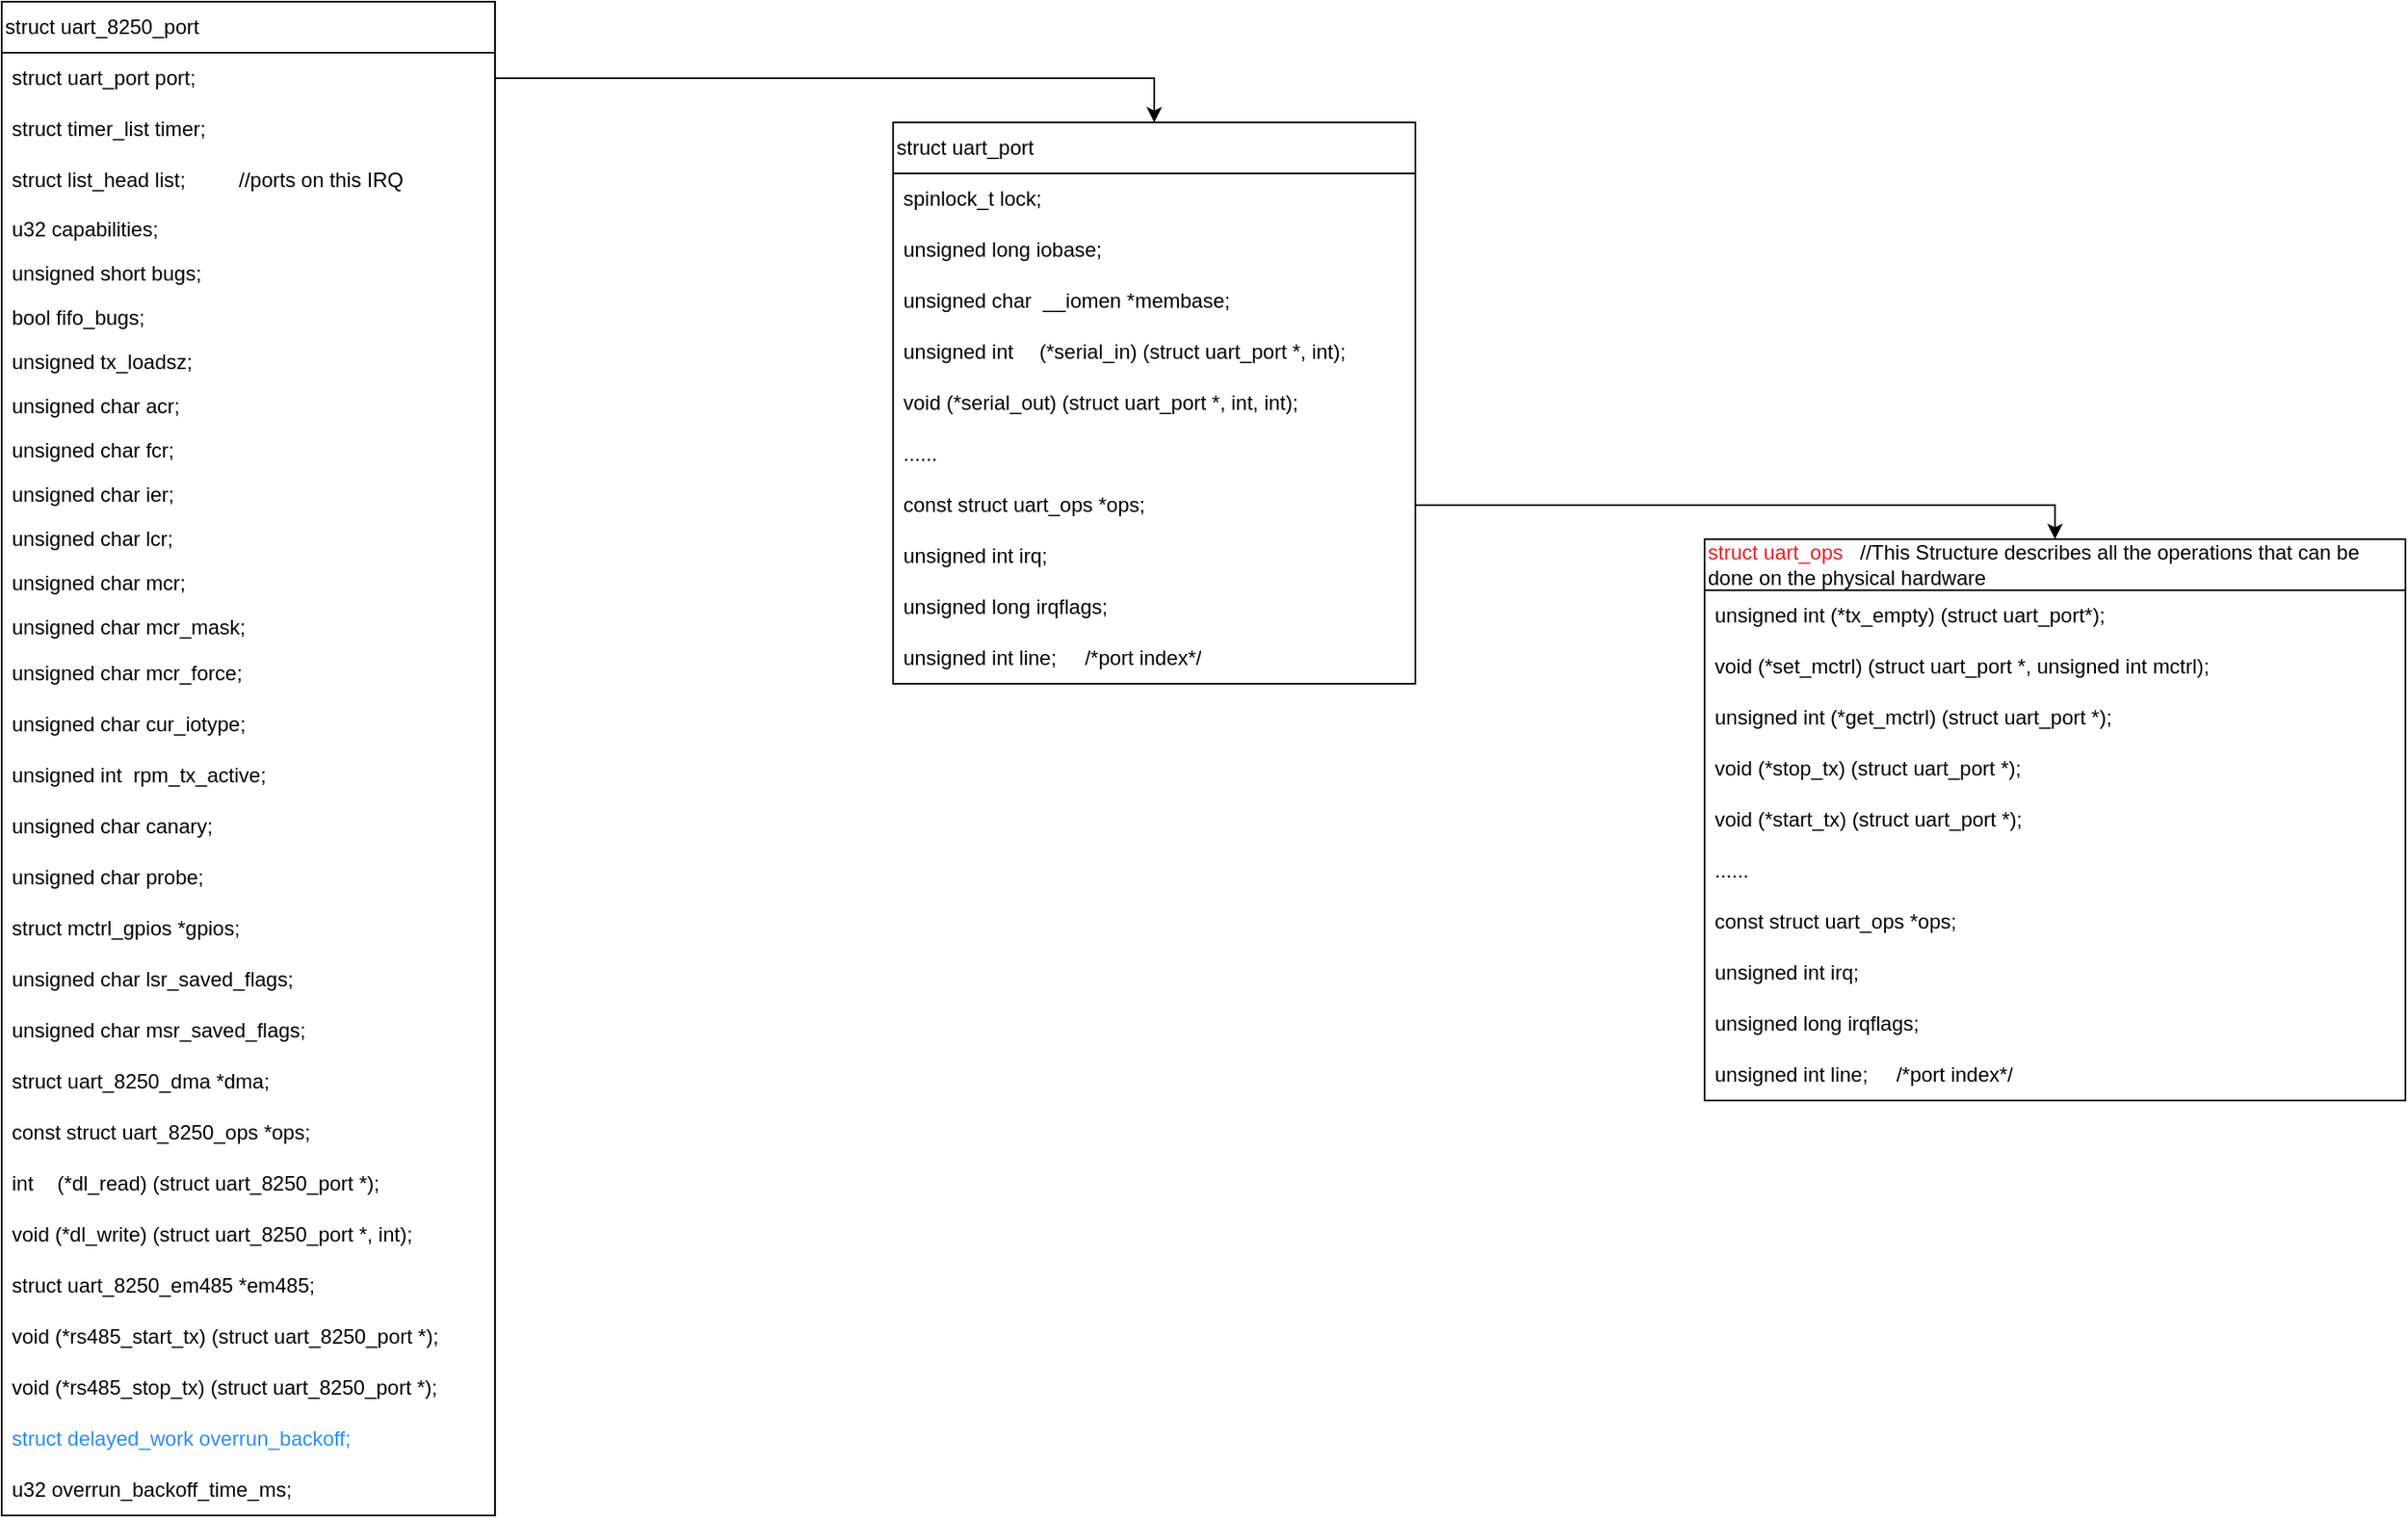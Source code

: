 <mxfile version="22.0.8" type="github">
  <diagram name="第 1 页" id="2r5dknUTrqkaAnIuduQz">
    <mxGraphModel dx="1050" dy="565" grid="0" gridSize="10" guides="1" tooltips="1" connect="1" arrows="1" fold="1" page="0" pageScale="1" pageWidth="827" pageHeight="1169" math="0" shadow="0">
      <root>
        <mxCell id="0" />
        <mxCell id="1" parent="0" />
        <mxCell id="dCYo8yhALJQxt7b84yej-1" value="struct uart_8250_port" style="swimlane;fontStyle=0;childLayout=stackLayout;horizontal=1;startSize=30;horizontalStack=0;resizeParent=1;resizeParentMax=0;resizeLast=0;collapsible=1;marginBottom=0;whiteSpace=wrap;html=1;align=left;" vertex="1" parent="1">
          <mxGeometry x="130" y="150" width="290" height="890" as="geometry" />
        </mxCell>
        <mxCell id="dCYo8yhALJQxt7b84yej-2" value="struct uart_port port;" style="text;strokeColor=none;fillColor=none;align=left;verticalAlign=middle;spacingLeft=4;spacingRight=4;overflow=hidden;points=[[0,0.5],[1,0.5]];portConstraint=eastwest;rotatable=0;whiteSpace=wrap;html=1;" vertex="1" parent="dCYo8yhALJQxt7b84yej-1">
          <mxGeometry y="30" width="290" height="30" as="geometry" />
        </mxCell>
        <mxCell id="dCYo8yhALJQxt7b84yej-3" value="struct timer_list timer;" style="text;strokeColor=none;fillColor=none;align=left;verticalAlign=middle;spacingLeft=4;spacingRight=4;overflow=hidden;points=[[0,0.5],[1,0.5]];portConstraint=eastwest;rotatable=0;whiteSpace=wrap;html=1;" vertex="1" parent="dCYo8yhALJQxt7b84yej-1">
          <mxGeometry y="60" width="290" height="30" as="geometry" />
        </mxCell>
        <mxCell id="dCYo8yhALJQxt7b84yej-4" value="struct list_head list;&lt;span style=&quot;white-space: pre;&quot;&gt;&#x9;&lt;/span&gt;&lt;span style=&quot;white-space: pre;&quot;&gt;&#x9;&lt;/span&gt;//ports on this IRQ" style="text;strokeColor=none;fillColor=none;align=left;verticalAlign=middle;spacingLeft=4;spacingRight=4;overflow=hidden;points=[[0,0.5],[1,0.5]];portConstraint=eastwest;rotatable=0;whiteSpace=wrap;html=1;" vertex="1" parent="dCYo8yhALJQxt7b84yej-1">
          <mxGeometry y="90" width="290" height="30" as="geometry" />
        </mxCell>
        <mxCell id="dCYo8yhALJQxt7b84yej-11" value="u32 capabilities;" style="text;strokeColor=none;fillColor=none;align=left;verticalAlign=top;spacingLeft=4;spacingRight=4;overflow=hidden;rotatable=0;points=[[0,0.5],[1,0.5]];portConstraint=eastwest;whiteSpace=wrap;html=1;" vertex="1" parent="dCYo8yhALJQxt7b84yej-1">
          <mxGeometry y="120" width="290" height="26" as="geometry" />
        </mxCell>
        <mxCell id="dCYo8yhALJQxt7b84yej-12" value="unsigned short bugs;" style="text;strokeColor=none;fillColor=none;align=left;verticalAlign=top;spacingLeft=4;spacingRight=4;overflow=hidden;rotatable=0;points=[[0,0.5],[1,0.5]];portConstraint=eastwest;whiteSpace=wrap;html=1;" vertex="1" parent="dCYo8yhALJQxt7b84yej-1">
          <mxGeometry y="146" width="290" height="26" as="geometry" />
        </mxCell>
        <mxCell id="dCYo8yhALJQxt7b84yej-13" value="bool fifo_bugs;" style="text;strokeColor=none;fillColor=none;align=left;verticalAlign=top;spacingLeft=4;spacingRight=4;overflow=hidden;rotatable=0;points=[[0,0.5],[1,0.5]];portConstraint=eastwest;whiteSpace=wrap;html=1;" vertex="1" parent="dCYo8yhALJQxt7b84yej-1">
          <mxGeometry y="172" width="290" height="26" as="geometry" />
        </mxCell>
        <mxCell id="dCYo8yhALJQxt7b84yej-14" value="unsigned tx_loadsz;" style="text;strokeColor=none;fillColor=none;align=left;verticalAlign=top;spacingLeft=4;spacingRight=4;overflow=hidden;rotatable=0;points=[[0,0.5],[1,0.5]];portConstraint=eastwest;whiteSpace=wrap;html=1;" vertex="1" parent="dCYo8yhALJQxt7b84yej-1">
          <mxGeometry y="198" width="290" height="26" as="geometry" />
        </mxCell>
        <mxCell id="dCYo8yhALJQxt7b84yej-15" value="unsigned char acr;" style="text;strokeColor=none;fillColor=none;align=left;verticalAlign=top;spacingLeft=4;spacingRight=4;overflow=hidden;rotatable=0;points=[[0,0.5],[1,0.5]];portConstraint=eastwest;whiteSpace=wrap;html=1;" vertex="1" parent="dCYo8yhALJQxt7b84yej-1">
          <mxGeometry y="224" width="290" height="26" as="geometry" />
        </mxCell>
        <mxCell id="dCYo8yhALJQxt7b84yej-16" value="unsigned char fcr;" style="text;strokeColor=none;fillColor=none;align=left;verticalAlign=top;spacingLeft=4;spacingRight=4;overflow=hidden;rotatable=0;points=[[0,0.5],[1,0.5]];portConstraint=eastwest;whiteSpace=wrap;html=1;" vertex="1" parent="dCYo8yhALJQxt7b84yej-1">
          <mxGeometry y="250" width="290" height="26" as="geometry" />
        </mxCell>
        <mxCell id="dCYo8yhALJQxt7b84yej-17" value="unsigned char ier;" style="text;strokeColor=none;fillColor=none;align=left;verticalAlign=top;spacingLeft=4;spacingRight=4;overflow=hidden;rotatable=0;points=[[0,0.5],[1,0.5]];portConstraint=eastwest;whiteSpace=wrap;html=1;" vertex="1" parent="dCYo8yhALJQxt7b84yej-1">
          <mxGeometry y="276" width="290" height="26" as="geometry" />
        </mxCell>
        <mxCell id="dCYo8yhALJQxt7b84yej-18" value="unsigned char lcr;" style="text;strokeColor=none;fillColor=none;align=left;verticalAlign=top;spacingLeft=4;spacingRight=4;overflow=hidden;rotatable=0;points=[[0,0.5],[1,0.5]];portConstraint=eastwest;whiteSpace=wrap;html=1;" vertex="1" parent="dCYo8yhALJQxt7b84yej-1">
          <mxGeometry y="302" width="290" height="26" as="geometry" />
        </mxCell>
        <mxCell id="dCYo8yhALJQxt7b84yej-19" value="unsigned char mcr;" style="text;strokeColor=none;fillColor=none;align=left;verticalAlign=top;spacingLeft=4;spacingRight=4;overflow=hidden;rotatable=0;points=[[0,0.5],[1,0.5]];portConstraint=eastwest;whiteSpace=wrap;html=1;" vertex="1" parent="dCYo8yhALJQxt7b84yej-1">
          <mxGeometry y="328" width="290" height="26" as="geometry" />
        </mxCell>
        <mxCell id="dCYo8yhALJQxt7b84yej-20" value="unsigned char mcr_mask;" style="text;strokeColor=none;fillColor=none;align=left;verticalAlign=top;spacingLeft=4;spacingRight=4;overflow=hidden;rotatable=0;points=[[0,0.5],[1,0.5]];portConstraint=eastwest;whiteSpace=wrap;html=1;" vertex="1" parent="dCYo8yhALJQxt7b84yej-1">
          <mxGeometry y="354" width="290" height="26" as="geometry" />
        </mxCell>
        <mxCell id="dCYo8yhALJQxt7b84yej-21" value="unsigned char mcr_force;" style="text;strokeColor=none;fillColor=none;align=left;verticalAlign=middle;spacingLeft=4;spacingRight=4;overflow=hidden;points=[[0,0.5],[1,0.5]];portConstraint=eastwest;rotatable=0;whiteSpace=wrap;html=1;" vertex="1" parent="dCYo8yhALJQxt7b84yej-1">
          <mxGeometry y="380" width="290" height="30" as="geometry" />
        </mxCell>
        <mxCell id="dCYo8yhALJQxt7b84yej-22" value="unsigned char cur_iotype;" style="text;strokeColor=none;fillColor=none;align=left;verticalAlign=middle;spacingLeft=4;spacingRight=4;overflow=hidden;points=[[0,0.5],[1,0.5]];portConstraint=eastwest;rotatable=0;whiteSpace=wrap;html=1;" vertex="1" parent="dCYo8yhALJQxt7b84yej-1">
          <mxGeometry y="410" width="290" height="30" as="geometry" />
        </mxCell>
        <mxCell id="dCYo8yhALJQxt7b84yej-23" value="unsigned int&amp;nbsp; rpm_tx_active;" style="text;strokeColor=none;fillColor=none;align=left;verticalAlign=middle;spacingLeft=4;spacingRight=4;overflow=hidden;points=[[0,0.5],[1,0.5]];portConstraint=eastwest;rotatable=0;whiteSpace=wrap;html=1;" vertex="1" parent="dCYo8yhALJQxt7b84yej-1">
          <mxGeometry y="440" width="290" height="30" as="geometry" />
        </mxCell>
        <mxCell id="dCYo8yhALJQxt7b84yej-24" value="unsigned char canary;" style="text;strokeColor=none;fillColor=none;align=left;verticalAlign=middle;spacingLeft=4;spacingRight=4;overflow=hidden;points=[[0,0.5],[1,0.5]];portConstraint=eastwest;rotatable=0;whiteSpace=wrap;html=1;" vertex="1" parent="dCYo8yhALJQxt7b84yej-1">
          <mxGeometry y="470" width="290" height="30" as="geometry" />
        </mxCell>
        <mxCell id="dCYo8yhALJQxt7b84yej-25" value="unsigned char probe;" style="text;strokeColor=none;fillColor=none;align=left;verticalAlign=middle;spacingLeft=4;spacingRight=4;overflow=hidden;points=[[0,0.5],[1,0.5]];portConstraint=eastwest;rotatable=0;whiteSpace=wrap;html=1;" vertex="1" parent="dCYo8yhALJQxt7b84yej-1">
          <mxGeometry y="500" width="290" height="30" as="geometry" />
        </mxCell>
        <mxCell id="dCYo8yhALJQxt7b84yej-26" value="struct mctrl_gpios *gpios;" style="text;strokeColor=none;fillColor=none;align=left;verticalAlign=middle;spacingLeft=4;spacingRight=4;overflow=hidden;points=[[0,0.5],[1,0.5]];portConstraint=eastwest;rotatable=0;whiteSpace=wrap;html=1;" vertex="1" parent="dCYo8yhALJQxt7b84yej-1">
          <mxGeometry y="530" width="290" height="30" as="geometry" />
        </mxCell>
        <mxCell id="dCYo8yhALJQxt7b84yej-27" value="unsigned char lsr_saved_flags;" style="text;strokeColor=none;fillColor=none;align=left;verticalAlign=middle;spacingLeft=4;spacingRight=4;overflow=hidden;points=[[0,0.5],[1,0.5]];portConstraint=eastwest;rotatable=0;whiteSpace=wrap;html=1;" vertex="1" parent="dCYo8yhALJQxt7b84yej-1">
          <mxGeometry y="560" width="290" height="30" as="geometry" />
        </mxCell>
        <mxCell id="dCYo8yhALJQxt7b84yej-28" value="unsigned char msr_saved_flags;" style="text;strokeColor=none;fillColor=none;align=left;verticalAlign=middle;spacingLeft=4;spacingRight=4;overflow=hidden;points=[[0,0.5],[1,0.5]];portConstraint=eastwest;rotatable=0;whiteSpace=wrap;html=1;" vertex="1" parent="dCYo8yhALJQxt7b84yej-1">
          <mxGeometry y="590" width="290" height="30" as="geometry" />
        </mxCell>
        <mxCell id="dCYo8yhALJQxt7b84yej-29" value="struct uart_8250_dma *dma;" style="text;strokeColor=none;fillColor=none;align=left;verticalAlign=middle;spacingLeft=4;spacingRight=4;overflow=hidden;points=[[0,0.5],[1,0.5]];portConstraint=eastwest;rotatable=0;whiteSpace=wrap;html=1;" vertex="1" parent="dCYo8yhALJQxt7b84yej-1">
          <mxGeometry y="620" width="290" height="30" as="geometry" />
        </mxCell>
        <mxCell id="dCYo8yhALJQxt7b84yej-30" value="const struct uart_8250_ops *ops;" style="text;strokeColor=none;fillColor=none;align=left;verticalAlign=middle;spacingLeft=4;spacingRight=4;overflow=hidden;points=[[0,0.5],[1,0.5]];portConstraint=eastwest;rotatable=0;whiteSpace=wrap;html=1;" vertex="1" parent="dCYo8yhALJQxt7b84yej-1">
          <mxGeometry y="650" width="290" height="30" as="geometry" />
        </mxCell>
        <mxCell id="dCYo8yhALJQxt7b84yej-31" value="int&lt;span style=&quot;white-space: pre;&quot;&gt;&#x9;&lt;/span&gt;(*dl_read) (struct uart_8250_port *);" style="text;strokeColor=none;fillColor=none;align=left;verticalAlign=middle;spacingLeft=4;spacingRight=4;overflow=hidden;points=[[0,0.5],[1,0.5]];portConstraint=eastwest;rotatable=0;whiteSpace=wrap;html=1;" vertex="1" parent="dCYo8yhALJQxt7b84yej-1">
          <mxGeometry y="680" width="290" height="30" as="geometry" />
        </mxCell>
        <mxCell id="dCYo8yhALJQxt7b84yej-32" value="void (*dl_write) (struct uart_8250_port *, int);" style="text;strokeColor=none;fillColor=none;align=left;verticalAlign=middle;spacingLeft=4;spacingRight=4;overflow=hidden;points=[[0,0.5],[1,0.5]];portConstraint=eastwest;rotatable=0;whiteSpace=wrap;html=1;" vertex="1" parent="dCYo8yhALJQxt7b84yej-1">
          <mxGeometry y="710" width="290" height="30" as="geometry" />
        </mxCell>
        <mxCell id="dCYo8yhALJQxt7b84yej-33" value="struct uart_8250_em485 *em485;" style="text;strokeColor=none;fillColor=none;align=left;verticalAlign=middle;spacingLeft=4;spacingRight=4;overflow=hidden;points=[[0,0.5],[1,0.5]];portConstraint=eastwest;rotatable=0;whiteSpace=wrap;html=1;" vertex="1" parent="dCYo8yhALJQxt7b84yej-1">
          <mxGeometry y="740" width="290" height="30" as="geometry" />
        </mxCell>
        <mxCell id="dCYo8yhALJQxt7b84yej-34" value="void (*rs485_start_tx) (struct uart_8250_port *);&amp;nbsp;" style="text;strokeColor=none;fillColor=none;align=left;verticalAlign=middle;spacingLeft=4;spacingRight=4;overflow=hidden;points=[[0,0.5],[1,0.5]];portConstraint=eastwest;rotatable=0;whiteSpace=wrap;html=1;" vertex="1" parent="dCYo8yhALJQxt7b84yej-1">
          <mxGeometry y="770" width="290" height="30" as="geometry" />
        </mxCell>
        <mxCell id="dCYo8yhALJQxt7b84yej-35" value="void (*rs485_stop_tx) (struct uart_8250_port *);" style="text;strokeColor=none;fillColor=none;align=left;verticalAlign=middle;spacingLeft=4;spacingRight=4;overflow=hidden;points=[[0,0.5],[1,0.5]];portConstraint=eastwest;rotatable=0;whiteSpace=wrap;html=1;" vertex="1" parent="dCYo8yhALJQxt7b84yej-1">
          <mxGeometry y="800" width="290" height="30" as="geometry" />
        </mxCell>
        <mxCell id="dCYo8yhALJQxt7b84yej-36" value="&lt;font color=&quot;#298dff&quot;&gt;struct delayed_work overrun_backoff;&lt;/font&gt;" style="text;strokeColor=none;fillColor=none;align=left;verticalAlign=middle;spacingLeft=4;spacingRight=4;overflow=hidden;points=[[0,0.5],[1,0.5]];portConstraint=eastwest;rotatable=0;whiteSpace=wrap;html=1;" vertex="1" parent="dCYo8yhALJQxt7b84yej-1">
          <mxGeometry y="830" width="290" height="30" as="geometry" />
        </mxCell>
        <mxCell id="dCYo8yhALJQxt7b84yej-37" value="u32 overrun_backoff_time_ms;" style="text;strokeColor=none;fillColor=none;align=left;verticalAlign=middle;spacingLeft=4;spacingRight=4;overflow=hidden;points=[[0,0.5],[1,0.5]];portConstraint=eastwest;rotatable=0;whiteSpace=wrap;html=1;" vertex="1" parent="dCYo8yhALJQxt7b84yej-1">
          <mxGeometry y="860" width="290" height="30" as="geometry" />
        </mxCell>
        <mxCell id="dCYo8yhALJQxt7b84yej-38" value="struct uart_port" style="swimlane;fontStyle=0;childLayout=stackLayout;horizontal=1;startSize=30;horizontalStack=0;resizeParent=1;resizeParentMax=0;resizeLast=0;collapsible=1;marginBottom=0;whiteSpace=wrap;html=1;align=left;" vertex="1" parent="1">
          <mxGeometry x="654" y="221" width="307" height="330" as="geometry" />
        </mxCell>
        <mxCell id="dCYo8yhALJQxt7b84yej-39" value="spinlock_t lock;" style="text;strokeColor=none;fillColor=none;align=left;verticalAlign=middle;spacingLeft=4;spacingRight=4;overflow=hidden;points=[[0,0.5],[1,0.5]];portConstraint=eastwest;rotatable=0;whiteSpace=wrap;html=1;" vertex="1" parent="dCYo8yhALJQxt7b84yej-38">
          <mxGeometry y="30" width="307" height="30" as="geometry" />
        </mxCell>
        <mxCell id="dCYo8yhALJQxt7b84yej-40" value="unsigned long iobase;" style="text;strokeColor=none;fillColor=none;align=left;verticalAlign=middle;spacingLeft=4;spacingRight=4;overflow=hidden;points=[[0,0.5],[1,0.5]];portConstraint=eastwest;rotatable=0;whiteSpace=wrap;html=1;" vertex="1" parent="dCYo8yhALJQxt7b84yej-38">
          <mxGeometry y="60" width="307" height="30" as="geometry" />
        </mxCell>
        <mxCell id="dCYo8yhALJQxt7b84yej-41" value="unsigned char&amp;nbsp; __iomen *membase;" style="text;strokeColor=none;fillColor=none;align=left;verticalAlign=middle;spacingLeft=4;spacingRight=4;overflow=hidden;points=[[0,0.5],[1,0.5]];portConstraint=eastwest;rotatable=0;whiteSpace=wrap;html=1;" vertex="1" parent="dCYo8yhALJQxt7b84yej-38">
          <mxGeometry y="90" width="307" height="30" as="geometry" />
        </mxCell>
        <mxCell id="dCYo8yhALJQxt7b84yej-43" value="unsigned int&lt;span style=&quot;white-space: pre;&quot;&gt;&#x9;&lt;/span&gt;(*serial_in) (struct uart_port *, int);" style="text;strokeColor=none;fillColor=none;align=left;verticalAlign=middle;spacingLeft=4;spacingRight=4;overflow=hidden;points=[[0,0.5],[1,0.5]];portConstraint=eastwest;rotatable=0;whiteSpace=wrap;html=1;" vertex="1" parent="dCYo8yhALJQxt7b84yej-38">
          <mxGeometry y="120" width="307" height="30" as="geometry" />
        </mxCell>
        <mxCell id="dCYo8yhALJQxt7b84yej-44" value="void (*serial_out) (struct uart_port *, int, int);" style="text;strokeColor=none;fillColor=none;align=left;verticalAlign=middle;spacingLeft=4;spacingRight=4;overflow=hidden;points=[[0,0.5],[1,0.5]];portConstraint=eastwest;rotatable=0;whiteSpace=wrap;html=1;" vertex="1" parent="dCYo8yhALJQxt7b84yej-38">
          <mxGeometry y="150" width="307" height="30" as="geometry" />
        </mxCell>
        <mxCell id="dCYo8yhALJQxt7b84yej-45" value="......" style="text;strokeColor=none;fillColor=none;align=left;verticalAlign=middle;spacingLeft=4;spacingRight=4;overflow=hidden;points=[[0,0.5],[1,0.5]];portConstraint=eastwest;rotatable=0;whiteSpace=wrap;html=1;" vertex="1" parent="dCYo8yhALJQxt7b84yej-38">
          <mxGeometry y="180" width="307" height="30" as="geometry" />
        </mxCell>
        <mxCell id="dCYo8yhALJQxt7b84yej-66" value="const struct uart_ops *ops;" style="text;strokeColor=none;fillColor=none;align=left;verticalAlign=middle;spacingLeft=4;spacingRight=4;overflow=hidden;points=[[0,0.5],[1,0.5]];portConstraint=eastwest;rotatable=0;whiteSpace=wrap;html=1;" vertex="1" parent="dCYo8yhALJQxt7b84yej-38">
          <mxGeometry y="210" width="307" height="30" as="geometry" />
        </mxCell>
        <mxCell id="dCYo8yhALJQxt7b84yej-46" value="unsigned int irq;" style="text;strokeColor=none;fillColor=none;align=left;verticalAlign=middle;spacingLeft=4;spacingRight=4;overflow=hidden;points=[[0,0.5],[1,0.5]];portConstraint=eastwest;rotatable=0;whiteSpace=wrap;html=1;" vertex="1" parent="dCYo8yhALJQxt7b84yej-38">
          <mxGeometry y="240" width="307" height="30" as="geometry" />
        </mxCell>
        <mxCell id="dCYo8yhALJQxt7b84yej-47" value="unsigned long irqflags;" style="text;strokeColor=none;fillColor=none;align=left;verticalAlign=middle;spacingLeft=4;spacingRight=4;overflow=hidden;points=[[0,0.5],[1,0.5]];portConstraint=eastwest;rotatable=0;whiteSpace=wrap;html=1;" vertex="1" parent="dCYo8yhALJQxt7b84yej-38">
          <mxGeometry y="270" width="307" height="30" as="geometry" />
        </mxCell>
        <mxCell id="dCYo8yhALJQxt7b84yej-64" value="unsigned int line;&lt;span style=&quot;white-space: pre;&quot;&gt;&#x9;&lt;/span&gt;/*port index*/" style="text;strokeColor=none;fillColor=none;align=left;verticalAlign=middle;spacingLeft=4;spacingRight=4;overflow=hidden;points=[[0,0.5],[1,0.5]];portConstraint=eastwest;rotatable=0;whiteSpace=wrap;html=1;" vertex="1" parent="dCYo8yhALJQxt7b84yej-38">
          <mxGeometry y="300" width="307" height="30" as="geometry" />
        </mxCell>
        <mxCell id="dCYo8yhALJQxt7b84yej-42" style="edgeStyle=orthogonalEdgeStyle;rounded=0;orthogonalLoop=1;jettySize=auto;html=1;exitX=1;exitY=0.5;exitDx=0;exitDy=0;entryX=0.5;entryY=0;entryDx=0;entryDy=0;" edge="1" parent="1" source="dCYo8yhALJQxt7b84yej-2" target="dCYo8yhALJQxt7b84yej-38">
          <mxGeometry relative="1" as="geometry" />
        </mxCell>
        <mxCell id="dCYo8yhALJQxt7b84yej-67" value="&lt;font color=&quot;#ff1921&quot;&gt;struct uart_ops&amp;nbsp;&lt;/font&gt; &amp;nbsp;//This Structure describes all the operations that can be done on the physical hardware" style="swimlane;fontStyle=0;childLayout=stackLayout;horizontal=1;startSize=30;horizontalStack=0;resizeParent=1;resizeParentMax=0;resizeLast=0;collapsible=1;marginBottom=0;whiteSpace=wrap;html=1;align=left;" vertex="1" parent="1">
          <mxGeometry x="1131" y="466" width="412" height="330" as="geometry" />
        </mxCell>
        <mxCell id="dCYo8yhALJQxt7b84yej-68" value="unsigned int (*tx_empty) (struct uart_port*);" style="text;strokeColor=none;fillColor=none;align=left;verticalAlign=middle;spacingLeft=4;spacingRight=4;overflow=hidden;points=[[0,0.5],[1,0.5]];portConstraint=eastwest;rotatable=0;whiteSpace=wrap;html=1;" vertex="1" parent="dCYo8yhALJQxt7b84yej-67">
          <mxGeometry y="30" width="412" height="30" as="geometry" />
        </mxCell>
        <mxCell id="dCYo8yhALJQxt7b84yej-69" value="void (*set_mctrl) (struct uart_port *, unsigned int mctrl);" style="text;strokeColor=none;fillColor=none;align=left;verticalAlign=middle;spacingLeft=4;spacingRight=4;overflow=hidden;points=[[0,0.5],[1,0.5]];portConstraint=eastwest;rotatable=0;whiteSpace=wrap;html=1;" vertex="1" parent="dCYo8yhALJQxt7b84yej-67">
          <mxGeometry y="60" width="412" height="30" as="geometry" />
        </mxCell>
        <mxCell id="dCYo8yhALJQxt7b84yej-70" value="unsigned int (*get_mctrl) (struct uart_port *);" style="text;strokeColor=none;fillColor=none;align=left;verticalAlign=middle;spacingLeft=4;spacingRight=4;overflow=hidden;points=[[0,0.5],[1,0.5]];portConstraint=eastwest;rotatable=0;whiteSpace=wrap;html=1;" vertex="1" parent="dCYo8yhALJQxt7b84yej-67">
          <mxGeometry y="90" width="412" height="30" as="geometry" />
        </mxCell>
        <mxCell id="dCYo8yhALJQxt7b84yej-71" value="void (*stop_tx) (struct uart_port *);" style="text;strokeColor=none;fillColor=none;align=left;verticalAlign=middle;spacingLeft=4;spacingRight=4;overflow=hidden;points=[[0,0.5],[1,0.5]];portConstraint=eastwest;rotatable=0;whiteSpace=wrap;html=1;" vertex="1" parent="dCYo8yhALJQxt7b84yej-67">
          <mxGeometry y="120" width="412" height="30" as="geometry" />
        </mxCell>
        <mxCell id="dCYo8yhALJQxt7b84yej-72" value="void (*start_tx) (struct uart_port *);" style="text;strokeColor=none;fillColor=none;align=left;verticalAlign=middle;spacingLeft=4;spacingRight=4;overflow=hidden;points=[[0,0.5],[1,0.5]];portConstraint=eastwest;rotatable=0;whiteSpace=wrap;html=1;" vertex="1" parent="dCYo8yhALJQxt7b84yej-67">
          <mxGeometry y="150" width="412" height="30" as="geometry" />
        </mxCell>
        <mxCell id="dCYo8yhALJQxt7b84yej-73" value="......" style="text;strokeColor=none;fillColor=none;align=left;verticalAlign=middle;spacingLeft=4;spacingRight=4;overflow=hidden;points=[[0,0.5],[1,0.5]];portConstraint=eastwest;rotatable=0;whiteSpace=wrap;html=1;" vertex="1" parent="dCYo8yhALJQxt7b84yej-67">
          <mxGeometry y="180" width="412" height="30" as="geometry" />
        </mxCell>
        <mxCell id="dCYo8yhALJQxt7b84yej-74" value="const struct uart_ops *ops;" style="text;strokeColor=none;fillColor=none;align=left;verticalAlign=middle;spacingLeft=4;spacingRight=4;overflow=hidden;points=[[0,0.5],[1,0.5]];portConstraint=eastwest;rotatable=0;whiteSpace=wrap;html=1;" vertex="1" parent="dCYo8yhALJQxt7b84yej-67">
          <mxGeometry y="210" width="412" height="30" as="geometry" />
        </mxCell>
        <mxCell id="dCYo8yhALJQxt7b84yej-75" value="unsigned int irq;" style="text;strokeColor=none;fillColor=none;align=left;verticalAlign=middle;spacingLeft=4;spacingRight=4;overflow=hidden;points=[[0,0.5],[1,0.5]];portConstraint=eastwest;rotatable=0;whiteSpace=wrap;html=1;" vertex="1" parent="dCYo8yhALJQxt7b84yej-67">
          <mxGeometry y="240" width="412" height="30" as="geometry" />
        </mxCell>
        <mxCell id="dCYo8yhALJQxt7b84yej-76" value="unsigned long irqflags;" style="text;strokeColor=none;fillColor=none;align=left;verticalAlign=middle;spacingLeft=4;spacingRight=4;overflow=hidden;points=[[0,0.5],[1,0.5]];portConstraint=eastwest;rotatable=0;whiteSpace=wrap;html=1;" vertex="1" parent="dCYo8yhALJQxt7b84yej-67">
          <mxGeometry y="270" width="412" height="30" as="geometry" />
        </mxCell>
        <mxCell id="dCYo8yhALJQxt7b84yej-77" value="unsigned int line;&lt;span style=&quot;white-space: pre;&quot;&gt;&#x9;&lt;/span&gt;/*port index*/" style="text;strokeColor=none;fillColor=none;align=left;verticalAlign=middle;spacingLeft=4;spacingRight=4;overflow=hidden;points=[[0,0.5],[1,0.5]];portConstraint=eastwest;rotatable=0;whiteSpace=wrap;html=1;" vertex="1" parent="dCYo8yhALJQxt7b84yej-67">
          <mxGeometry y="300" width="412" height="30" as="geometry" />
        </mxCell>
        <mxCell id="dCYo8yhALJQxt7b84yej-78" style="edgeStyle=orthogonalEdgeStyle;rounded=0;orthogonalLoop=1;jettySize=auto;html=1;exitX=1;exitY=0.5;exitDx=0;exitDy=0;entryX=0.5;entryY=0;entryDx=0;entryDy=0;" edge="1" parent="1" source="dCYo8yhALJQxt7b84yej-66" target="dCYo8yhALJQxt7b84yej-67">
          <mxGeometry relative="1" as="geometry" />
        </mxCell>
      </root>
    </mxGraphModel>
  </diagram>
</mxfile>
